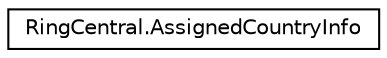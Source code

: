 digraph "Graphical Class Hierarchy"
{
 // LATEX_PDF_SIZE
  edge [fontname="Helvetica",fontsize="10",labelfontname="Helvetica",labelfontsize="10"];
  node [fontname="Helvetica",fontsize="10",shape=record];
  rankdir="LR";
  Node0 [label="RingCentral.AssignedCountryInfo",height=0.2,width=0.4,color="black", fillcolor="white", style="filled",URL="$classRingCentral_1_1AssignedCountryInfo.html",tooltip="Information on a country assigned to an extension user. Returned for the User extension type only"];
}
